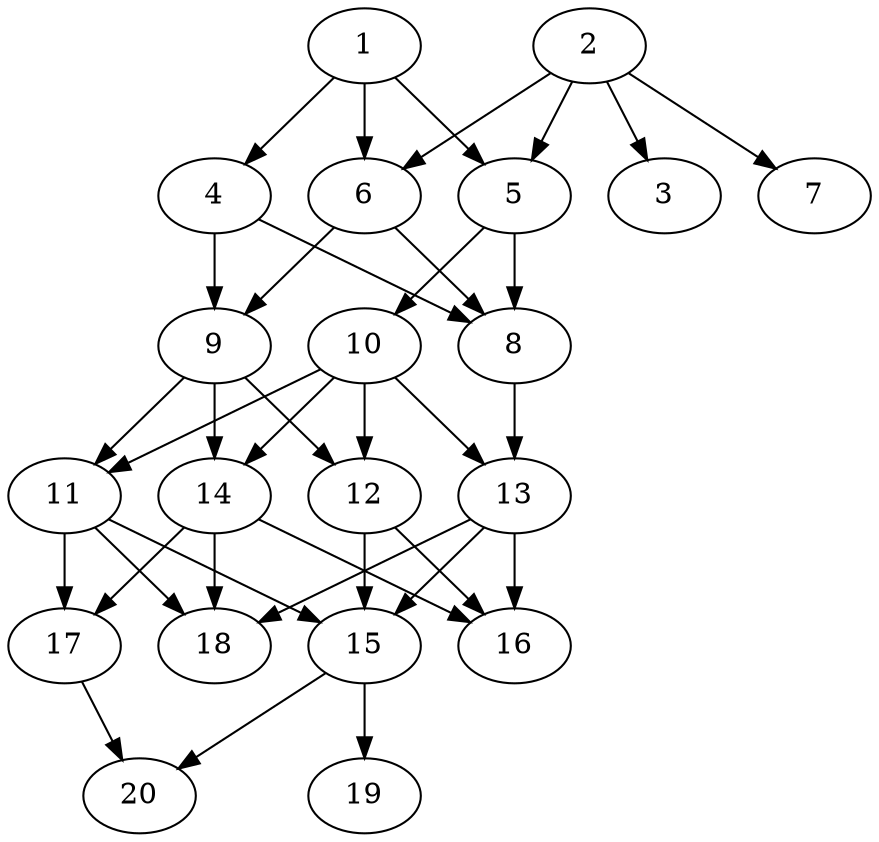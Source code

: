 // DAG automatically generated by daggen at Thu Oct  3 13:58:43 2019
// ./daggen --dot -n 20 --ccr 0.5 --fat 0.5 --regular 0.7 --density 0.6 --mindata 5242880 --maxdata 52428800 
digraph G {
  1 [size="95166464", alpha="0.11", expect_size="47583232"] 
  1 -> 4 [size ="47583232"]
  1 -> 5 [size ="47583232"]
  1 -> 6 [size ="47583232"]
  2 [size="59768832", alpha="0.04", expect_size="29884416"] 
  2 -> 3 [size ="29884416"]
  2 -> 5 [size ="29884416"]
  2 -> 6 [size ="29884416"]
  2 -> 7 [size ="29884416"]
  3 [size="73076736", alpha="0.11", expect_size="36538368"] 
  4 [size="15595520", alpha="0.07", expect_size="7797760"] 
  4 -> 8 [size ="7797760"]
  4 -> 9 [size ="7797760"]
  5 [size="97544192", alpha="0.08", expect_size="48772096"] 
  5 -> 8 [size ="48772096"]
  5 -> 10 [size ="48772096"]
  6 [size="41132032", alpha="0.14", expect_size="20566016"] 
  6 -> 8 [size ="20566016"]
  6 -> 9 [size ="20566016"]
  7 [size="96010240", alpha="0.06", expect_size="48005120"] 
  8 [size="14671872", alpha="0.08", expect_size="7335936"] 
  8 -> 13 [size ="7335936"]
  9 [size="86976512", alpha="0.06", expect_size="43488256"] 
  9 -> 11 [size ="43488256"]
  9 -> 12 [size ="43488256"]
  9 -> 14 [size ="43488256"]
  10 [size="38168576", alpha="0.20", expect_size="19084288"] 
  10 -> 11 [size ="19084288"]
  10 -> 12 [size ="19084288"]
  10 -> 13 [size ="19084288"]
  10 -> 14 [size ="19084288"]
  11 [size="48039936", alpha="0.12", expect_size="24019968"] 
  11 -> 15 [size ="24019968"]
  11 -> 17 [size ="24019968"]
  11 -> 18 [size ="24019968"]
  12 [size="98134016", alpha="0.03", expect_size="49067008"] 
  12 -> 15 [size ="49067008"]
  12 -> 16 [size ="49067008"]
  13 [size="21571584", alpha="0.10", expect_size="10785792"] 
  13 -> 15 [size ="10785792"]
  13 -> 16 [size ="10785792"]
  13 -> 18 [size ="10785792"]
  14 [size="71454720", alpha="0.13", expect_size="35727360"] 
  14 -> 16 [size ="35727360"]
  14 -> 17 [size ="35727360"]
  14 -> 18 [size ="35727360"]
  15 [size="102739968", alpha="0.18", expect_size="51369984"] 
  15 -> 19 [size ="51369984"]
  15 -> 20 [size ="51369984"]
  16 [size="44423168", alpha="0.09", expect_size="22211584"] 
  17 [size="17330176", alpha="0.13", expect_size="8665088"] 
  17 -> 20 [size ="8665088"]
  18 [size="47632384", alpha="0.06", expect_size="23816192"] 
  19 [size="83648512", alpha="0.20", expect_size="41824256"] 
  20 [size="18616320", alpha="0.07", expect_size="9308160"] 
}

